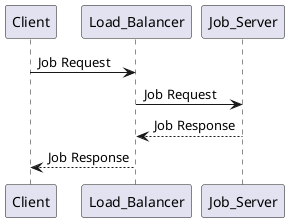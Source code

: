 @startuml



Client -> Load_Balancer : Job Request
Load_Balancer -> Job_Server : Job Request
Job_Server --> Load_Balancer : Job Response
Load_Balancer --> Client : Job Response

@enduml